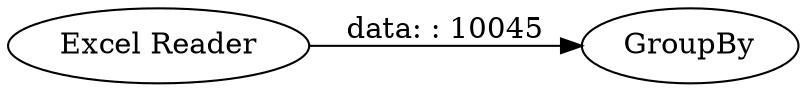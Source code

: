 digraph {
	"8616055287877940808_31" [label=GroupBy]
	"8616055287877940808_32" [label="Excel Reader"]
	"8616055287877940808_32" -> "8616055287877940808_31" [label="data: : 10045"]
	rankdir=LR
}
